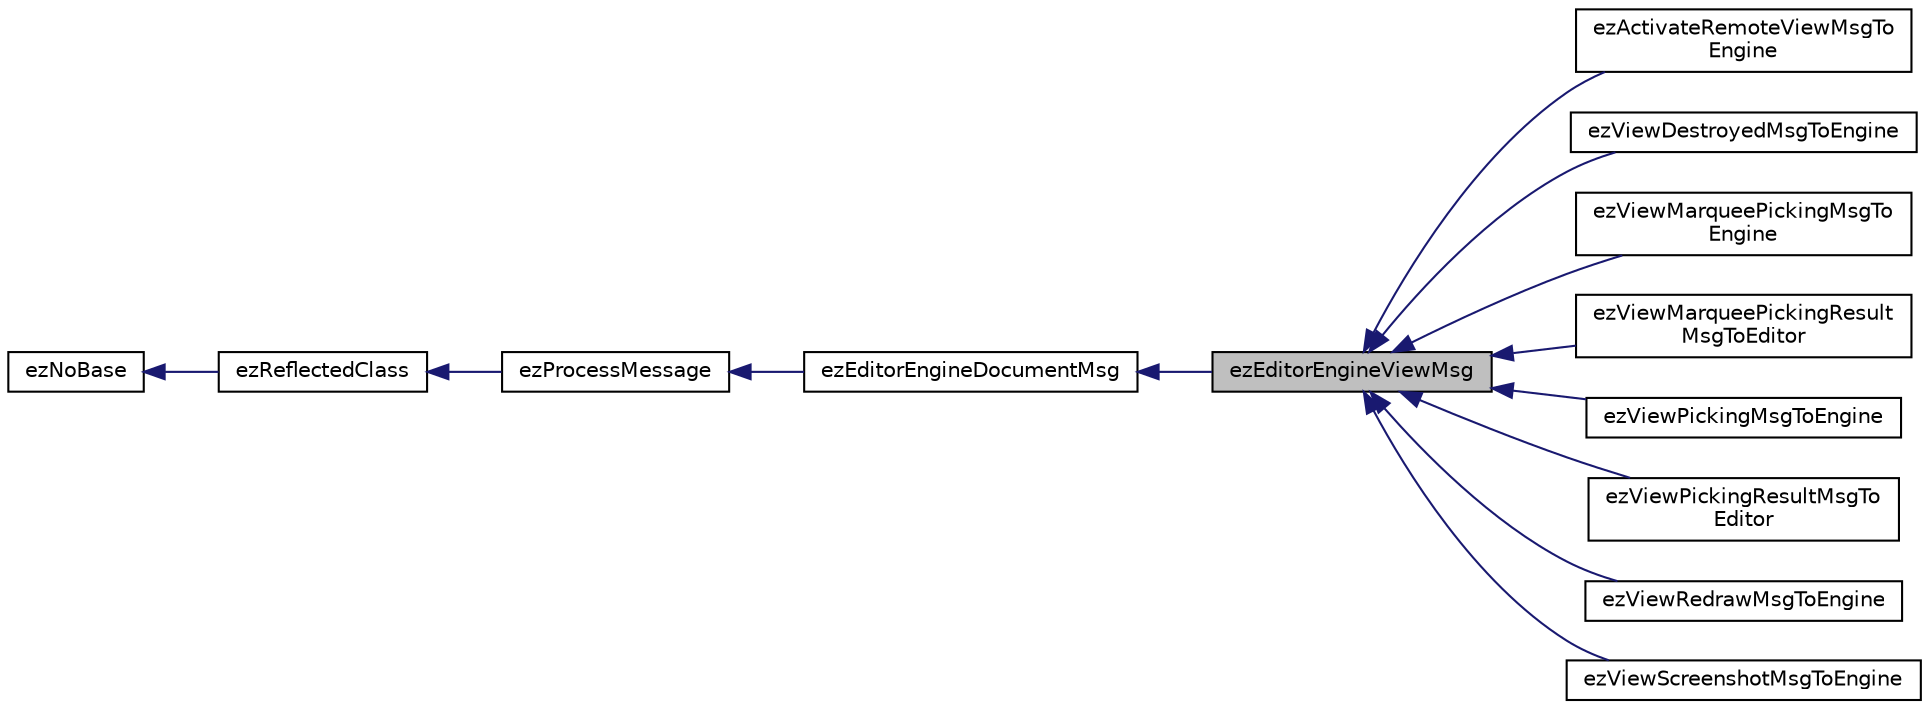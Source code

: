 digraph "ezEditorEngineViewMsg"
{
 // LATEX_PDF_SIZE
  edge [fontname="Helvetica",fontsize="10",labelfontname="Helvetica",labelfontsize="10"];
  node [fontname="Helvetica",fontsize="10",shape=record];
  rankdir="LR";
  Node1 [label="ezEditorEngineViewMsg",height=0.2,width=0.4,color="black", fillcolor="grey75", style="filled", fontcolor="black",tooltip=" "];
  Node2 -> Node1 [dir="back",color="midnightblue",fontsize="10",style="solid",fontname="Helvetica"];
  Node2 [label="ezEditorEngineDocumentMsg",height=0.2,width=0.4,color="black", fillcolor="white", style="filled",URL="$d1/dfa/classez_editor_engine_document_msg.htm",tooltip="Base class for all messages that are tied to some document."];
  Node3 -> Node2 [dir="back",color="midnightblue",fontsize="10",style="solid",fontname="Helvetica"];
  Node3 [label="ezProcessMessage",height=0.2,width=0.4,color="black", fillcolor="white", style="filled",URL="$db/d40/classez_process_message.htm",tooltip="Base class for IPC messages transmitted by ezIpcChannel."];
  Node4 -> Node3 [dir="back",color="midnightblue",fontsize="10",style="solid",fontname="Helvetica"];
  Node4 [label="ezReflectedClass",height=0.2,width=0.4,color="black", fillcolor="white", style="filled",URL="$db/d45/classez_reflected_class.htm",tooltip="All classes that should be dynamically reflectable, need to be derived from this base class."];
  Node5 -> Node4 [dir="back",color="midnightblue",fontsize="10",style="solid",fontname="Helvetica"];
  Node5 [label="ezNoBase",height=0.2,width=0.4,color="black", fillcolor="white", style="filled",URL="$d4/d02/classez_no_base.htm",tooltip="Dummy type to pass to templates and macros that expect a base type for a class that has no base."];
  Node1 -> Node6 [dir="back",color="midnightblue",fontsize="10",style="solid",fontname="Helvetica"];
  Node6 [label="ezActivateRemoteViewMsgTo\lEngine",height=0.2,width=0.4,color="black", fillcolor="white", style="filled",URL="$df/d9b/classez_activate_remote_view_msg_to_engine.htm",tooltip=" "];
  Node1 -> Node7 [dir="back",color="midnightblue",fontsize="10",style="solid",fontname="Helvetica"];
  Node7 [label="ezViewDestroyedMsgToEngine",height=0.2,width=0.4,color="black", fillcolor="white", style="filled",URL="$da/db7/classez_view_destroyed_msg_to_engine.htm",tooltip=" "];
  Node1 -> Node8 [dir="back",color="midnightblue",fontsize="10",style="solid",fontname="Helvetica"];
  Node8 [label="ezViewMarqueePickingMsgTo\lEngine",height=0.2,width=0.4,color="black", fillcolor="white", style="filled",URL="$d1/dab/classez_view_marquee_picking_msg_to_engine.htm",tooltip=" "];
  Node1 -> Node9 [dir="back",color="midnightblue",fontsize="10",style="solid",fontname="Helvetica"];
  Node9 [label="ezViewMarqueePickingResult\lMsgToEditor",height=0.2,width=0.4,color="black", fillcolor="white", style="filled",URL="$d2/d84/classez_view_marquee_picking_result_msg_to_editor.htm",tooltip=" "];
  Node1 -> Node10 [dir="back",color="midnightblue",fontsize="10",style="solid",fontname="Helvetica"];
  Node10 [label="ezViewPickingMsgToEngine",height=0.2,width=0.4,color="black", fillcolor="white", style="filled",URL="$da/de3/classez_view_picking_msg_to_engine.htm",tooltip=" "];
  Node1 -> Node11 [dir="back",color="midnightblue",fontsize="10",style="solid",fontname="Helvetica"];
  Node11 [label="ezViewPickingResultMsgTo\lEditor",height=0.2,width=0.4,color="black", fillcolor="white", style="filled",URL="$d6/db2/classez_view_picking_result_msg_to_editor.htm",tooltip=" "];
  Node1 -> Node12 [dir="back",color="midnightblue",fontsize="10",style="solid",fontname="Helvetica"];
  Node12 [label="ezViewRedrawMsgToEngine",height=0.2,width=0.4,color="black", fillcolor="white", style="filled",URL="$dd/dfb/classez_view_redraw_msg_to_engine.htm",tooltip=" "];
  Node1 -> Node13 [dir="back",color="midnightblue",fontsize="10",style="solid",fontname="Helvetica"];
  Node13 [label="ezViewScreenshotMsgToEngine",height=0.2,width=0.4,color="black", fillcolor="white", style="filled",URL="$de/db2/classez_view_screenshot_msg_to_engine.htm",tooltip=" "];
}
